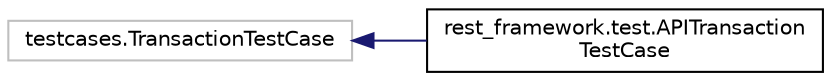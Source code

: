 digraph "Graphical Class Hierarchy"
{
 // LATEX_PDF_SIZE
  edge [fontname="Helvetica",fontsize="10",labelfontname="Helvetica",labelfontsize="10"];
  node [fontname="Helvetica",fontsize="10",shape=record];
  rankdir="LR";
  Node3474 [label="testcases.TransactionTestCase",height=0.2,width=0.4,color="grey75", fillcolor="white", style="filled",tooltip=" "];
  Node3474 -> Node0 [dir="back",color="midnightblue",fontsize="10",style="solid",fontname="Helvetica"];
  Node0 [label="rest_framework.test.APITransaction\lTestCase",height=0.2,width=0.4,color="black", fillcolor="white", style="filled",URL="$d5/d1e/classrest__framework_1_1test_1_1_a_p_i_transaction_test_case.html",tooltip=" "];
}

